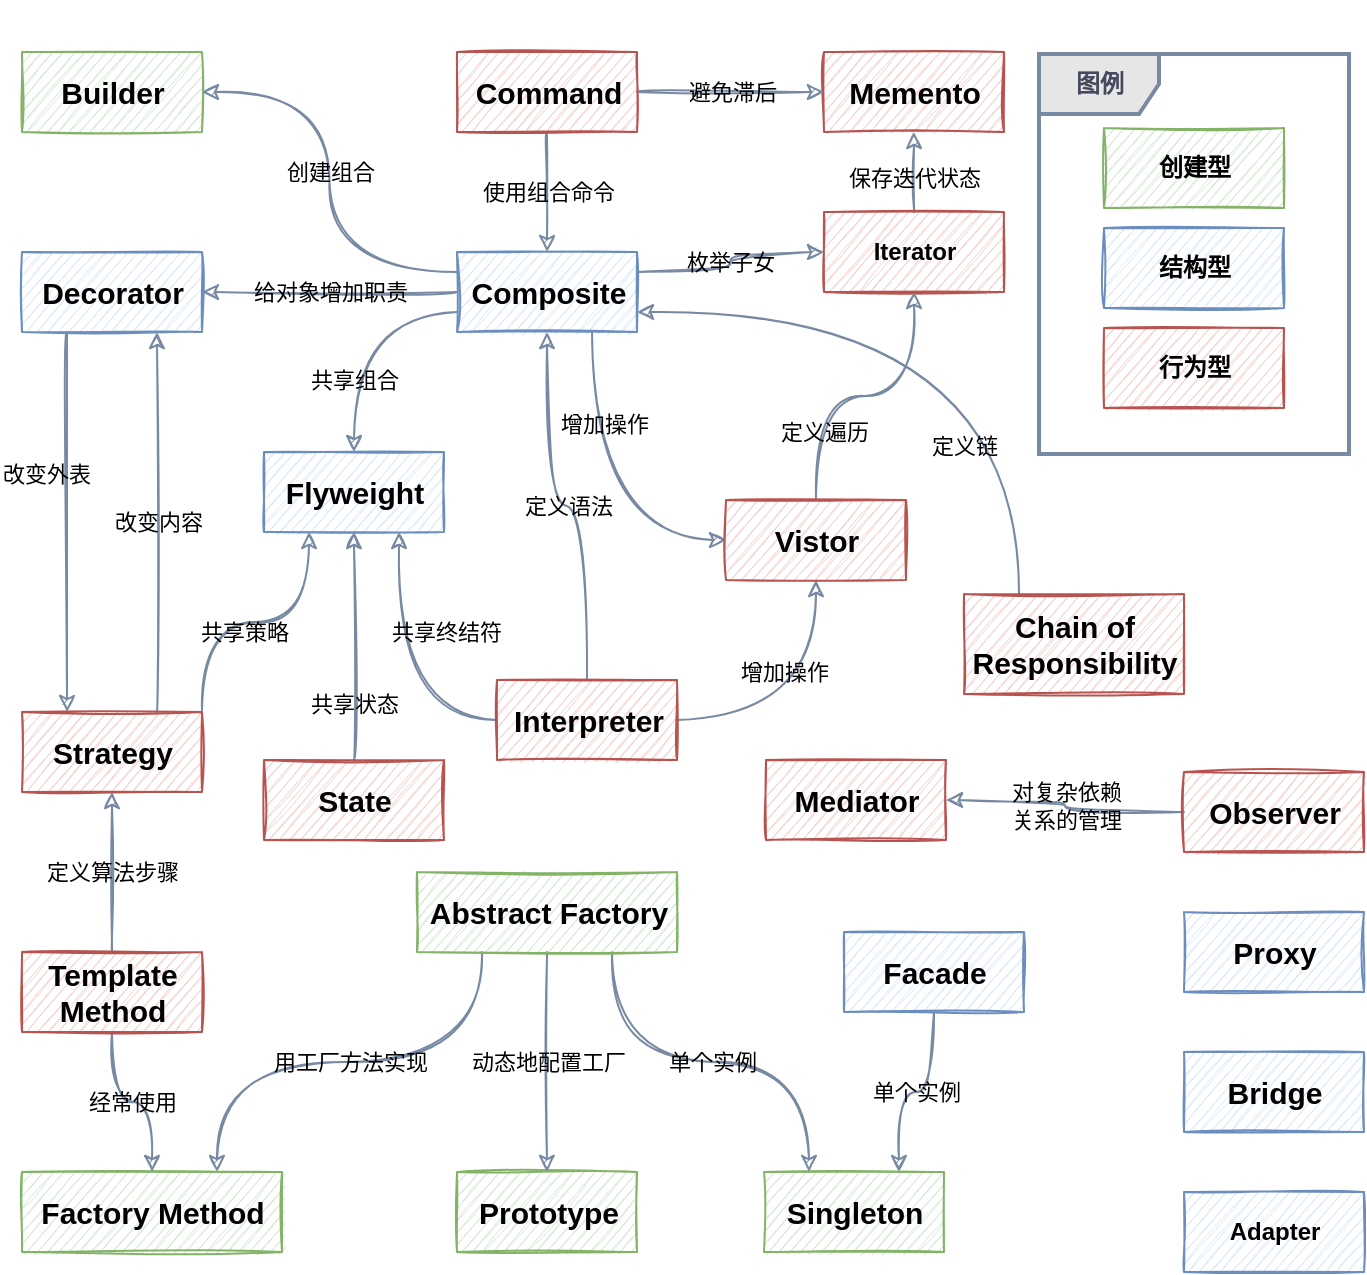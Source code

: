 <mxfile version="14.1.2" type="github">
  <diagram id="PviDzdVSxs4KkxoJmla6" name="Page-1">
    <mxGraphModel dx="1628" dy="1204" grid="1" gridSize="10" guides="1" tooltips="1" connect="1" arrows="1" fold="1" page="1" pageScale="1" pageWidth="827" pageHeight="1169" math="0" shadow="0">
      <root>
        <mxCell id="0" />
        <mxCell id="1" parent="0" />
        <mxCell id="KJfpyNSeo73ol-OsRhbV-1" value="&lt;span style=&quot;color: rgb(0, 0, 0); font-family: &amp;quot;arial&amp;quot;; font-size: 15px; font-style: normal; letter-spacing: normal; text-indent: 0px; text-transform: none; word-spacing: 0px; display: inline; float: none;&quot;&gt;Builder&lt;/span&gt;" style="html=1;fillColor=#d5e8d4;strokeColor=#82b366;sketch=1;labelBackgroundColor=none;fontStyle=1" vertex="1" parent="1">
          <mxGeometry x="-61" y="270" width="90" height="40" as="geometry" />
        </mxCell>
        <mxCell id="KJfpyNSeo73ol-OsRhbV-48" value="定义语法" style="edgeStyle=orthogonalEdgeStyle;curved=1;rounded=1;sketch=1;orthogonalLoop=1;jettySize=auto;html=1;exitX=0.5;exitY=0;exitDx=0;exitDy=0;entryX=0.5;entryY=1;entryDx=0;entryDy=0;labelBackgroundColor=none;strokeColor=#788AA3;fillColor=#B2C9AB;fontColor=#000000;" edge="1" parent="1" source="KJfpyNSeo73ol-OsRhbV-2" target="KJfpyNSeo73ol-OsRhbV-24">
          <mxGeometry relative="1" as="geometry" />
        </mxCell>
        <mxCell id="KJfpyNSeo73ol-OsRhbV-51" value="增加操作" style="edgeStyle=orthogonalEdgeStyle;curved=1;rounded=1;sketch=1;orthogonalLoop=1;jettySize=auto;html=1;labelBackgroundColor=none;strokeColor=#788AA3;fillColor=#B2C9AB;fontColor=#000000;" edge="1" parent="1" source="KJfpyNSeo73ol-OsRhbV-2" target="KJfpyNSeo73ol-OsRhbV-35">
          <mxGeometry x="0.341" y="16" relative="1" as="geometry">
            <mxPoint as="offset" />
          </mxGeometry>
        </mxCell>
        <mxCell id="KJfpyNSeo73ol-OsRhbV-52" value="共享终结符" style="edgeStyle=orthogonalEdgeStyle;curved=1;rounded=1;sketch=1;orthogonalLoop=1;jettySize=auto;html=1;exitX=0;exitY=0.5;exitDx=0;exitDy=0;entryX=0.75;entryY=1;entryDx=0;entryDy=0;labelBackgroundColor=none;strokeColor=#788AA3;fillColor=#B2C9AB;fontColor=#000000;" edge="1" parent="1" source="KJfpyNSeo73ol-OsRhbV-2" target="KJfpyNSeo73ol-OsRhbV-21">
          <mxGeometry x="0.301" y="-22" relative="1" as="geometry">
            <mxPoint x="1" as="offset" />
          </mxGeometry>
        </mxCell>
        <mxCell id="KJfpyNSeo73ol-OsRhbV-2" value="&lt;span style=&quot;color: rgb(0, 0, 0); font-family: &amp;quot;arial&amp;quot;; font-size: 15px; font-style: normal; letter-spacing: normal; text-indent: 0px; text-transform: none; word-spacing: 0px; display: inline; float: none;&quot;&gt;Interpreter&lt;/span&gt;" style="html=1;fillColor=#f8cecc;strokeColor=#b85450;sketch=1;labelBackgroundColor=none;fontStyle=1" vertex="1" parent="1">
          <mxGeometry x="176.5" y="584" width="90" height="40" as="geometry" />
        </mxCell>
        <mxCell id="KJfpyNSeo73ol-OsRhbV-3" value="Adapter" style="html=1;fillColor=#dae8fc;strokeColor=#6c8ebf;sketch=1;labelBackgroundColor=none;fontStyle=1" vertex="1" parent="1">
          <mxGeometry x="520" y="840" width="90" height="40" as="geometry" />
        </mxCell>
        <mxCell id="KJfpyNSeo73ol-OsRhbV-8" value="" style="group;labelBackgroundColor=none;fontStyle=1" vertex="1" connectable="0" parent="1">
          <mxGeometry x="455" y="244" width="155" height="250" as="geometry" />
        </mxCell>
        <mxCell id="KJfpyNSeo73ol-OsRhbV-70" value="" style="group" vertex="1" connectable="0" parent="KJfpyNSeo73ol-OsRhbV-8">
          <mxGeometry x="-7.5" y="27" width="155" height="200" as="geometry" />
        </mxCell>
        <mxCell id="KJfpyNSeo73ol-OsRhbV-7" value="图例" style="shape=umlFrame;whiteSpace=wrap;html=1;rounded=0;labelBackgroundColor=none;sketch=0;strokeColor=#788AA3;fontColor=#46495D;fontStyle=1;shadow=0;fillColor=#E6E6E6;strokeWidth=2;" vertex="1" parent="KJfpyNSeo73ol-OsRhbV-70">
          <mxGeometry width="155" height="200" as="geometry" />
        </mxCell>
        <mxCell id="KJfpyNSeo73ol-OsRhbV-5" value="行为型" style="html=1;fillColor=#f8cecc;strokeColor=#b85450;sketch=1;labelBackgroundColor=none;fontStyle=1" vertex="1" parent="KJfpyNSeo73ol-OsRhbV-70">
          <mxGeometry x="32.5" y="137" width="90" height="40" as="geometry" />
        </mxCell>
        <mxCell id="KJfpyNSeo73ol-OsRhbV-6" value="结构型" style="html=1;fillColor=#dae8fc;strokeColor=#6c8ebf;sketch=1;labelBackgroundColor=none;fontStyle=1" vertex="1" parent="KJfpyNSeo73ol-OsRhbV-70">
          <mxGeometry x="32.5" y="87" width="90" height="40" as="geometry" />
        </mxCell>
        <mxCell id="KJfpyNSeo73ol-OsRhbV-4" value="创建型" style="html=1;fillColor=#d5e8d4;strokeColor=#82b366;sketch=1;labelBackgroundColor=none;fontStyle=1" vertex="1" parent="KJfpyNSeo73ol-OsRhbV-70">
          <mxGeometry x="32.5" y="37" width="90" height="40" as="geometry" />
        </mxCell>
        <mxCell id="KJfpyNSeo73ol-OsRhbV-16" value="&lt;span style=&quot;color: rgb(0, 0, 0); font-family: &amp;quot;arial&amp;quot;; font-size: 15px; font-style: normal; letter-spacing: normal; text-indent: 0px; text-transform: none; word-spacing: 0px; display: inline; float: none;&quot;&gt;Singleton&lt;/span&gt;" style="html=1;fillColor=#d5e8d4;strokeColor=#82b366;sketch=1;labelBackgroundColor=none;fontStyle=1" vertex="1" parent="1">
          <mxGeometry x="310" y="830" width="90" height="40" as="geometry" />
        </mxCell>
        <mxCell id="KJfpyNSeo73ol-OsRhbV-17" value="&lt;span style=&quot;color: rgb(0, 0, 0); font-family: &amp;quot;arial&amp;quot;; font-size: 15px; font-style: normal; letter-spacing: normal; text-indent: 0px; text-transform: none; word-spacing: 0px; display: inline; float: none;&quot;&gt;Prototype&lt;/span&gt;" style="html=1;fillColor=#d5e8d4;strokeColor=#82b366;sketch=1;labelBackgroundColor=none;fontStyle=1" vertex="1" parent="1">
          <mxGeometry x="156.5" y="830" width="90" height="40" as="geometry" />
        </mxCell>
        <mxCell id="KJfpyNSeo73ol-OsRhbV-63" value="用工厂方法实现" style="edgeStyle=orthogonalEdgeStyle;curved=1;rounded=1;sketch=1;orthogonalLoop=1;jettySize=auto;html=1;exitX=0.25;exitY=1;exitDx=0;exitDy=0;entryX=0.75;entryY=0;entryDx=0;entryDy=0;labelBackgroundColor=none;startArrow=none;startFill=0;strokeColor=#788AA3;fillColor=#B2C9AB;fontColor=#000000;" edge="1" parent="1" source="KJfpyNSeo73ol-OsRhbV-18" target="KJfpyNSeo73ol-OsRhbV-19">
          <mxGeometry relative="1" as="geometry" />
        </mxCell>
        <mxCell id="KJfpyNSeo73ol-OsRhbV-64" value="动态地配置工厂" style="edgeStyle=orthogonalEdgeStyle;curved=1;rounded=1;sketch=1;orthogonalLoop=1;jettySize=auto;html=1;exitX=0.5;exitY=1;exitDx=0;exitDy=0;entryX=0.5;entryY=0;entryDx=0;entryDy=0;labelBackgroundColor=none;startArrow=none;startFill=0;strokeColor=#788AA3;fillColor=#B2C9AB;fontColor=#000000;" edge="1" parent="1" source="KJfpyNSeo73ol-OsRhbV-18" target="KJfpyNSeo73ol-OsRhbV-17">
          <mxGeometry relative="1" as="geometry" />
        </mxCell>
        <mxCell id="KJfpyNSeo73ol-OsRhbV-65" value="单个实例" style="edgeStyle=orthogonalEdgeStyle;curved=1;rounded=1;sketch=1;orthogonalLoop=1;jettySize=auto;html=1;exitX=0.75;exitY=1;exitDx=0;exitDy=0;labelBackgroundColor=none;startArrow=none;startFill=0;strokeColor=#788AA3;fillColor=#B2C9AB;fontColor=#000000;entryX=0.25;entryY=0;entryDx=0;entryDy=0;" edge="1" parent="1" source="KJfpyNSeo73ol-OsRhbV-18" target="KJfpyNSeo73ol-OsRhbV-16">
          <mxGeometry x="0.004" relative="1" as="geometry">
            <mxPoint as="offset" />
          </mxGeometry>
        </mxCell>
        <mxCell id="KJfpyNSeo73ol-OsRhbV-18" value="&lt;span style=&quot;color: rgb(0, 0, 0); font-family: &amp;quot;arial&amp;quot;; font-size: 15px; font-style: normal; letter-spacing: normal; text-indent: 0px; text-transform: none; word-spacing: 0px; display: inline; float: none;&quot;&gt;Abstract Factory&lt;/span&gt;" style="html=1;fillColor=#d5e8d4;strokeColor=#82b366;sketch=1;labelBackgroundColor=none;fontStyle=1" vertex="1" parent="1">
          <mxGeometry x="136.5" y="680" width="130" height="40" as="geometry" />
        </mxCell>
        <mxCell id="KJfpyNSeo73ol-OsRhbV-19" value="&lt;span style=&quot;color: rgb(0, 0, 0); font-family: &amp;quot;arial&amp;quot;; font-size: 15px; font-style: normal; letter-spacing: normal; text-indent: 0px; text-transform: none; word-spacing: 0px; display: inline; float: none;&quot;&gt;Factory Method&lt;/span&gt;" style="html=1;fillColor=#d5e8d4;strokeColor=#82b366;sketch=1;labelBackgroundColor=none;fontStyle=1;" vertex="1" parent="1">
          <mxGeometry x="-61" y="830" width="130" height="40" as="geometry" />
        </mxCell>
        <mxCell id="KJfpyNSeo73ol-OsRhbV-20" value="&lt;span style=&quot;color: rgb(0, 0, 0); font-family: &amp;quot;arial&amp;quot;; font-size: 15px; font-style: normal; letter-spacing: normal; text-indent: 0px; text-transform: none; word-spacing: 0px; display: inline; float: none;&quot;&gt;Proxy&lt;/span&gt;" style="html=1;fillColor=#dae8fc;strokeColor=#6c8ebf;sketch=1;labelBackgroundColor=none;fontStyle=1" vertex="1" parent="1">
          <mxGeometry x="520" y="700" width="90" height="40" as="geometry" />
        </mxCell>
        <mxCell id="KJfpyNSeo73ol-OsRhbV-21" value="&lt;span style=&quot;color: rgb(0, 0, 0); font-family: &amp;quot;arial&amp;quot;; font-size: 15px; font-style: normal; letter-spacing: normal; text-indent: 0px; text-transform: none; word-spacing: 0px; display: inline; float: none;&quot;&gt;Flyweight&lt;/span&gt;" style="html=1;fillColor=#dae8fc;strokeColor=#6c8ebf;sketch=1;labelBackgroundColor=none;fontStyle=1" vertex="1" parent="1">
          <mxGeometry x="60" y="470" width="90" height="40" as="geometry" />
        </mxCell>
        <mxCell id="KJfpyNSeo73ol-OsRhbV-66" value="单个实例" style="edgeStyle=orthogonalEdgeStyle;curved=1;rounded=1;sketch=1;orthogonalLoop=1;jettySize=auto;html=1;exitX=0.5;exitY=1;exitDx=0;exitDy=0;entryX=0.75;entryY=0;entryDx=0;entryDy=0;labelBackgroundColor=none;startArrow=none;startFill=0;strokeColor=#788AA3;fillColor=#B2C9AB;fontColor=#000000;" edge="1" parent="1" source="KJfpyNSeo73ol-OsRhbV-22" target="KJfpyNSeo73ol-OsRhbV-16">
          <mxGeometry relative="1" as="geometry" />
        </mxCell>
        <mxCell id="KJfpyNSeo73ol-OsRhbV-22" value="&lt;span style=&quot;color: rgb(0, 0, 0); font-family: &amp;quot;arial&amp;quot;; font-size: 15px; font-style: normal; letter-spacing: normal; text-indent: 0px; text-transform: none; word-spacing: 0px; display: inline; float: none;&quot;&gt;Facade&lt;/span&gt;" style="html=1;fillColor=#dae8fc;strokeColor=#6c8ebf;sketch=1;labelBackgroundColor=none;fontStyle=1" vertex="1" parent="1">
          <mxGeometry x="350" y="710" width="90" height="40" as="geometry" />
        </mxCell>
        <mxCell id="KJfpyNSeo73ol-OsRhbV-56" value="改变外表" style="edgeStyle=orthogonalEdgeStyle;curved=1;rounded=1;sketch=1;orthogonalLoop=1;jettySize=auto;html=1;exitX=0.25;exitY=1;exitDx=0;exitDy=0;entryX=0.25;entryY=0;entryDx=0;entryDy=0;labelBackgroundColor=none;strokeColor=#788AA3;fillColor=#B2C9AB;fontColor=#000000;" edge="1" parent="1" source="KJfpyNSeo73ol-OsRhbV-23" target="KJfpyNSeo73ol-OsRhbV-34">
          <mxGeometry x="-0.254" y="-11" relative="1" as="geometry">
            <mxPoint as="offset" />
          </mxGeometry>
        </mxCell>
        <mxCell id="KJfpyNSeo73ol-OsRhbV-23" value="&lt;span style=&quot;color: rgb(0, 0, 0); font-family: &amp;quot;arial&amp;quot;; font-size: 15px; font-style: normal; letter-spacing: normal; text-indent: 0px; text-transform: none; word-spacing: 0px; display: inline; float: none;&quot;&gt;Decorator&lt;/span&gt;" style="html=1;fillColor=#dae8fc;strokeColor=#6c8ebf;sketch=1;labelBackgroundColor=none;fontStyle=1" vertex="1" parent="1">
          <mxGeometry x="-61" y="370" width="90" height="40" as="geometry" />
        </mxCell>
        <mxCell id="KJfpyNSeo73ol-OsRhbV-38" value="枚举子女" style="edgeStyle=orthogonalEdgeStyle;curved=1;rounded=1;sketch=1;orthogonalLoop=1;jettySize=auto;html=1;exitX=1;exitY=0.25;exitDx=0;exitDy=0;strokeColor=#788AA3;fillColor=#B2C9AB;fontColor=#000000;labelBackgroundColor=none;" edge="1" parent="1" source="KJfpyNSeo73ol-OsRhbV-24" target="KJfpyNSeo73ol-OsRhbV-29">
          <mxGeometry relative="1" as="geometry" />
        </mxCell>
        <mxCell id="KJfpyNSeo73ol-OsRhbV-39" value="创建组合" style="edgeStyle=orthogonalEdgeStyle;curved=1;rounded=1;sketch=1;orthogonalLoop=1;jettySize=auto;html=1;exitX=0;exitY=0.25;exitDx=0;exitDy=0;entryX=1;entryY=0.5;entryDx=0;entryDy=0;labelBackgroundColor=none;strokeColor=#788AA3;fillColor=#B2C9AB;fontColor=#000000;" edge="1" parent="1" source="KJfpyNSeo73ol-OsRhbV-24" target="KJfpyNSeo73ol-OsRhbV-1">
          <mxGeometry x="0.046" relative="1" as="geometry">
            <mxPoint as="offset" />
          </mxGeometry>
        </mxCell>
        <mxCell id="KJfpyNSeo73ol-OsRhbV-47" value="共享组合" style="edgeStyle=orthogonalEdgeStyle;curved=1;rounded=1;sketch=1;orthogonalLoop=1;jettySize=auto;html=1;exitX=0;exitY=0.75;exitDx=0;exitDy=0;entryX=0.5;entryY=0;entryDx=0;entryDy=0;labelBackgroundColor=none;strokeColor=#788AA3;fillColor=#B2C9AB;fontColor=#000000;" edge="1" parent="1" source="KJfpyNSeo73ol-OsRhbV-24" target="KJfpyNSeo73ol-OsRhbV-21">
          <mxGeometry x="0.408" relative="1" as="geometry">
            <mxPoint as="offset" />
          </mxGeometry>
        </mxCell>
        <mxCell id="KJfpyNSeo73ol-OsRhbV-50" value="增加操作" style="edgeStyle=orthogonalEdgeStyle;curved=1;rounded=1;sketch=1;orthogonalLoop=1;jettySize=auto;html=1;exitX=0.75;exitY=1;exitDx=0;exitDy=0;entryX=0;entryY=0.5;entryDx=0;entryDy=0;labelBackgroundColor=none;strokeColor=#788AA3;fillColor=#B2C9AB;fontColor=#000000;" edge="1" parent="1" source="KJfpyNSeo73ol-OsRhbV-24" target="KJfpyNSeo73ol-OsRhbV-35">
          <mxGeometry x="-0.47" y="6" relative="1" as="geometry">
            <mxPoint as="offset" />
          </mxGeometry>
        </mxCell>
        <mxCell id="KJfpyNSeo73ol-OsRhbV-55" value="给对象增加职责" style="edgeStyle=orthogonalEdgeStyle;curved=1;rounded=1;sketch=1;orthogonalLoop=1;jettySize=auto;html=1;exitX=0;exitY=0.5;exitDx=0;exitDy=0;labelBackgroundColor=none;strokeColor=#788AA3;fillColor=#B2C9AB;fontColor=#000000;" edge="1" parent="1" source="KJfpyNSeo73ol-OsRhbV-24" target="KJfpyNSeo73ol-OsRhbV-23">
          <mxGeometry relative="1" as="geometry" />
        </mxCell>
        <mxCell id="KJfpyNSeo73ol-OsRhbV-24" value="&lt;span style=&quot;color: rgb(0, 0, 0); font-family: &amp;quot;arial&amp;quot;; font-size: 15px; font-style: normal; letter-spacing: normal; text-indent: 0px; text-transform: none; word-spacing: 0px; display: inline; float: none;&quot;&gt;Composite&lt;/span&gt;" style="html=1;fillColor=#dae8fc;strokeColor=#6c8ebf;sketch=1;labelBackgroundColor=none;fontStyle=1" vertex="1" parent="1">
          <mxGeometry x="156.5" y="370" width="90" height="40" as="geometry" />
        </mxCell>
        <mxCell id="KJfpyNSeo73ol-OsRhbV-25" value="&lt;span style=&quot;color: rgb(0, 0, 0); font-family: &amp;quot;arial&amp;quot;; font-size: 15px; font-style: normal; letter-spacing: normal; text-indent: 0px; text-transform: none; word-spacing: 0px; display: inline; float: none;&quot;&gt;Bridge&lt;/span&gt;" style="html=1;fillColor=#dae8fc;strokeColor=#6c8ebf;sketch=1;labelBackgroundColor=none;fontStyle=1" vertex="1" parent="1">
          <mxGeometry x="520" y="770" width="90" height="40" as="geometry" />
        </mxCell>
        <mxCell id="KJfpyNSeo73ol-OsRhbV-61" value="定义算法步骤" style="edgeStyle=orthogonalEdgeStyle;curved=1;rounded=1;sketch=1;orthogonalLoop=1;jettySize=auto;html=1;exitX=0.5;exitY=0;exitDx=0;exitDy=0;labelBackgroundColor=none;startArrow=none;startFill=0;strokeColor=#788AA3;fillColor=#B2C9AB;fontColor=#000000;" edge="1" parent="1" source="KJfpyNSeo73ol-OsRhbV-26" target="KJfpyNSeo73ol-OsRhbV-34">
          <mxGeometry relative="1" as="geometry" />
        </mxCell>
        <mxCell id="KJfpyNSeo73ol-OsRhbV-62" value="经常使用" style="edgeStyle=orthogonalEdgeStyle;curved=1;rounded=1;sketch=1;orthogonalLoop=1;jettySize=auto;html=1;exitX=0.5;exitY=1;exitDx=0;exitDy=0;entryX=0.5;entryY=0;entryDx=0;entryDy=0;labelBackgroundColor=none;startArrow=none;startFill=0;strokeColor=#788AA3;fillColor=#B2C9AB;fontColor=#000000;" edge="1" parent="1" source="KJfpyNSeo73ol-OsRhbV-26" target="KJfpyNSeo73ol-OsRhbV-19">
          <mxGeometry relative="1" as="geometry" />
        </mxCell>
        <mxCell id="KJfpyNSeo73ol-OsRhbV-26" value="&lt;div&gt;&lt;span style=&quot;color: rgb(0, 0, 0); font-family: &amp;quot;arial&amp;quot;; font-size: 15px; font-style: normal; letter-spacing: normal; text-indent: 0px; text-transform: none; word-spacing: 0px; display: inline; float: none;&quot;&gt;Template&lt;/span&gt;&lt;/div&gt;&lt;div&gt;&lt;span style=&quot;color: rgb(0, 0, 0); font-family: &amp;quot;arial&amp;quot;; font-size: 15px; font-style: normal; letter-spacing: normal; text-indent: 0px; text-transform: none; word-spacing: 0px; display: inline; float: none;&quot;&gt;Method&lt;/span&gt;&lt;/div&gt;" style="html=1;fillColor=#f8cecc;strokeColor=#b85450;sketch=1;labelBackgroundColor=none;fontStyle=1" vertex="1" parent="1">
          <mxGeometry x="-61" y="720" width="90" height="40" as="geometry" />
        </mxCell>
        <mxCell id="KJfpyNSeo73ol-OsRhbV-68" value="定义链" style="edgeStyle=orthogonalEdgeStyle;curved=1;rounded=1;sketch=1;orthogonalLoop=1;jettySize=auto;html=1;exitX=0.25;exitY=0;exitDx=0;exitDy=0;entryX=1;entryY=0.75;entryDx=0;entryDy=0;labelBackgroundColor=none;startArrow=none;startFill=0;strokeColor=#788AA3;fillColor=#B2C9AB;fontColor=#000000;" edge="1" parent="1" source="KJfpyNSeo73ol-OsRhbV-27" target="KJfpyNSeo73ol-OsRhbV-24">
          <mxGeometry x="-0.55" y="28" relative="1" as="geometry">
            <mxPoint as="offset" />
          </mxGeometry>
        </mxCell>
        <mxCell id="KJfpyNSeo73ol-OsRhbV-27" value="&lt;div&gt;&lt;span style=&quot;color: rgb(0, 0, 0); font-family: &amp;quot;arial&amp;quot;; font-size: 15px; font-style: normal; letter-spacing: normal; text-indent: 0px; text-transform: none; word-spacing: 0px; display: inline; float: none;&quot;&gt;Chain of &lt;br&gt;&lt;/span&gt;&lt;/div&gt;&lt;div&gt;&lt;span style=&quot;color: rgb(0, 0, 0); font-family: &amp;quot;arial&amp;quot;; font-size: 15px; font-style: normal; letter-spacing: normal; text-indent: 0px; text-transform: none; word-spacing: 0px; display: inline; float: none;&quot;&gt;Responsibility&lt;/span&gt;&lt;/div&gt;" style="html=1;fillColor=#f8cecc;strokeColor=#b85450;sketch=1;labelBackgroundColor=none;fontStyle=1" vertex="1" parent="1">
          <mxGeometry x="410" y="541" width="110" height="50" as="geometry" />
        </mxCell>
        <mxCell id="KJfpyNSeo73ol-OsRhbV-28" value="&lt;span style=&quot;color: rgb(0, 0, 0); font-family: &amp;quot;arial&amp;quot;; font-size: 15px; font-style: normal; letter-spacing: normal; text-indent: 0px; text-transform: none; word-spacing: 0px; display: inline; float: none;&quot;&gt;Memento&lt;/span&gt;" style="html=1;fillColor=#f8cecc;strokeColor=#b85450;sketch=1;labelBackgroundColor=none;fontStyle=1" vertex="1" parent="1">
          <mxGeometry x="340" y="270" width="90" height="40" as="geometry" />
        </mxCell>
        <mxCell id="KJfpyNSeo73ol-OsRhbV-40" value="保存迭代状态" style="edgeStyle=orthogonalEdgeStyle;curved=1;rounded=1;sketch=1;orthogonalLoop=1;jettySize=auto;html=1;labelBackgroundColor=none;strokeColor=#788AA3;fillColor=#B2C9AB;fontColor=#000000;" edge="1" parent="1" source="KJfpyNSeo73ol-OsRhbV-29" target="KJfpyNSeo73ol-OsRhbV-28">
          <mxGeometry x="-0.125" relative="1" as="geometry">
            <mxPoint as="offset" />
          </mxGeometry>
        </mxCell>
        <mxCell id="KJfpyNSeo73ol-OsRhbV-29" value="Iterator" style="html=1;fillColor=#f8cecc;strokeColor=#b85450;sketch=1;labelBackgroundColor=none;fontStyle=1" vertex="1" parent="1">
          <mxGeometry x="340" y="350" width="90" height="40" as="geometry" />
        </mxCell>
        <mxCell id="KJfpyNSeo73ol-OsRhbV-30" value="&lt;span style=&quot;color: rgb(0, 0, 0); font-family: &amp;quot;arial&amp;quot;; font-size: 15px; font-style: normal; letter-spacing: normal; text-indent: 0px; text-transform: none; word-spacing: 0px; display: inline; float: none;&quot;&gt;Mediator&lt;/span&gt;" style="html=1;fillColor=#f8cecc;strokeColor=#b85450;sketch=1;labelBackgroundColor=none;fontStyle=1" vertex="1" parent="1">
          <mxGeometry x="311" y="624" width="90" height="40" as="geometry" />
        </mxCell>
        <mxCell id="KJfpyNSeo73ol-OsRhbV-41" value="避免滞后" style="edgeStyle=orthogonalEdgeStyle;curved=1;rounded=1;sketch=1;orthogonalLoop=1;jettySize=auto;html=1;labelBackgroundColor=none;strokeColor=#788AA3;fillColor=#B2C9AB;fontColor=#000000;" edge="1" parent="1" source="KJfpyNSeo73ol-OsRhbV-31" target="KJfpyNSeo73ol-OsRhbV-28">
          <mxGeometry relative="1" as="geometry" />
        </mxCell>
        <mxCell id="KJfpyNSeo73ol-OsRhbV-42" value="使用组合命令" style="edgeStyle=orthogonalEdgeStyle;curved=1;rounded=1;sketch=1;orthogonalLoop=1;jettySize=auto;html=1;labelBackgroundColor=none;strokeColor=#788AA3;fillColor=#B2C9AB;fontColor=#000000;" edge="1" parent="1" source="KJfpyNSeo73ol-OsRhbV-31" target="KJfpyNSeo73ol-OsRhbV-24">
          <mxGeometry relative="1" as="geometry" />
        </mxCell>
        <mxCell id="KJfpyNSeo73ol-OsRhbV-31" value="&lt;span style=&quot;color: rgb(0, 0, 0); font-family: &amp;quot;arial&amp;quot;; font-size: 15px; font-style: normal; letter-spacing: normal; text-indent: 0px; text-transform: none; word-spacing: 0px; display: inline; float: none;&quot;&gt;Command&lt;/span&gt;" style="html=1;fillColor=#f8cecc;strokeColor=#b85450;sketch=1;labelBackgroundColor=none;fontStyle=1" vertex="1" parent="1">
          <mxGeometry x="156.5" y="270" width="90" height="40" as="geometry" />
        </mxCell>
        <mxCell id="KJfpyNSeo73ol-OsRhbV-67" value="&lt;div&gt;对复杂依赖&lt;/div&gt;&lt;div&gt;关系的管理&lt;br&gt;&lt;/div&gt;" style="edgeStyle=orthogonalEdgeStyle;curved=1;rounded=1;sketch=1;orthogonalLoop=1;jettySize=auto;html=1;exitX=0;exitY=0.5;exitDx=0;exitDy=0;entryX=1;entryY=0.5;entryDx=0;entryDy=0;labelBackgroundColor=none;startArrow=none;startFill=0;strokeColor=#788AA3;fillColor=#B2C9AB;fontColor=#000000;" edge="1" parent="1" source="KJfpyNSeo73ol-OsRhbV-32" target="KJfpyNSeo73ol-OsRhbV-30">
          <mxGeometry relative="1" as="geometry" />
        </mxCell>
        <mxCell id="KJfpyNSeo73ol-OsRhbV-32" value="&lt;span style=&quot;color: rgb(0, 0, 0); font-family: &amp;quot;arial&amp;quot;; font-size: 15px; font-style: normal; letter-spacing: normal; text-indent: 0px; text-transform: none; word-spacing: 0px; display: inline; float: none;&quot;&gt;Observer&lt;/span&gt;" style="html=1;fillColor=#f8cecc;strokeColor=#b85450;sketch=1;labelBackgroundColor=none;fontStyle=1" vertex="1" parent="1">
          <mxGeometry x="520" y="630" width="90" height="40" as="geometry" />
        </mxCell>
        <mxCell id="KJfpyNSeo73ol-OsRhbV-53" value="共享状态" style="edgeStyle=orthogonalEdgeStyle;curved=1;rounded=1;sketch=1;orthogonalLoop=1;jettySize=auto;html=1;exitX=0.5;exitY=0;exitDx=0;exitDy=0;labelBackgroundColor=none;strokeColor=#788AA3;fillColor=#B2C9AB;fontColor=#000000;" edge="1" parent="1" source="KJfpyNSeo73ol-OsRhbV-33" target="KJfpyNSeo73ol-OsRhbV-21">
          <mxGeometry x="-0.5" relative="1" as="geometry">
            <mxPoint as="offset" />
          </mxGeometry>
        </mxCell>
        <mxCell id="KJfpyNSeo73ol-OsRhbV-33" value="&lt;span style=&quot;color: rgb(0, 0, 0); font-family: &amp;quot;arial&amp;quot;; font-size: 15px; font-style: normal; letter-spacing: normal; text-indent: 0px; text-transform: none; word-spacing: 0px; display: inline; float: none;&quot;&gt;State&lt;/span&gt;" style="html=1;fillColor=#f8cecc;strokeColor=#b85450;sketch=1;labelBackgroundColor=none;fontStyle=1" vertex="1" parent="1">
          <mxGeometry x="60" y="624" width="90" height="40" as="geometry" />
        </mxCell>
        <mxCell id="KJfpyNSeo73ol-OsRhbV-58" value="改变内容" style="edgeStyle=orthogonalEdgeStyle;curved=1;rounded=1;sketch=1;orthogonalLoop=1;jettySize=auto;html=1;exitX=0.75;exitY=0;exitDx=0;exitDy=0;entryX=0.75;entryY=1;entryDx=0;entryDy=0;labelBackgroundColor=none;startArrow=none;startFill=0;strokeColor=#788AA3;fillColor=#B2C9AB;fontColor=#000000;" edge="1" parent="1" source="KJfpyNSeo73ol-OsRhbV-34" target="KJfpyNSeo73ol-OsRhbV-23">
          <mxGeometry relative="1" as="geometry" />
        </mxCell>
        <mxCell id="KJfpyNSeo73ol-OsRhbV-59" value="共享策略" style="edgeStyle=orthogonalEdgeStyle;curved=1;rounded=1;sketch=1;orthogonalLoop=1;jettySize=auto;html=1;exitX=1;exitY=0;exitDx=0;exitDy=0;entryX=0.25;entryY=1;entryDx=0;entryDy=0;labelBackgroundColor=none;startArrow=none;startFill=0;strokeColor=#788AA3;fillColor=#B2C9AB;fontColor=#000000;" edge="1" parent="1" source="KJfpyNSeo73ol-OsRhbV-34" target="KJfpyNSeo73ol-OsRhbV-21">
          <mxGeometry x="-0.08" y="-5" relative="1" as="geometry">
            <mxPoint as="offset" />
          </mxGeometry>
        </mxCell>
        <mxCell id="KJfpyNSeo73ol-OsRhbV-34" value="&lt;span style=&quot;color: rgb(0, 0, 0); font-family: &amp;quot;arial&amp;quot;; font-size: 15px; font-style: normal; letter-spacing: normal; text-indent: 0px; text-transform: none; word-spacing: 0px; display: inline; float: none;&quot;&gt;Strategy&lt;/span&gt;" style="html=1;fillColor=#f8cecc;strokeColor=#b85450;sketch=1;labelBackgroundColor=none;fontStyle=1" vertex="1" parent="1">
          <mxGeometry x="-61" y="600" width="90" height="40" as="geometry" />
        </mxCell>
        <mxCell id="KJfpyNSeo73ol-OsRhbV-49" value="定义遍历" style="edgeStyle=orthogonalEdgeStyle;curved=1;rounded=1;sketch=1;orthogonalLoop=1;jettySize=auto;html=1;exitX=0.5;exitY=0;exitDx=0;exitDy=0;labelBackgroundColor=none;strokeColor=#788AA3;fillColor=#B2C9AB;fontColor=#000000;" edge="1" parent="1" source="KJfpyNSeo73ol-OsRhbV-35" target="KJfpyNSeo73ol-OsRhbV-29">
          <mxGeometry x="-0.558" y="-4" relative="1" as="geometry">
            <mxPoint as="offset" />
          </mxGeometry>
        </mxCell>
        <mxCell id="KJfpyNSeo73ol-OsRhbV-35" value="&lt;span style=&quot;color: rgb(0, 0, 0); font-family: &amp;quot;arial&amp;quot;; font-size: 15px; font-style: normal; letter-spacing: normal; text-indent: 0px; text-transform: none; word-spacing: 0px; display: inline; float: none;&quot;&gt;Vistor&lt;/span&gt;" style="html=1;fillColor=#f8cecc;strokeColor=#b85450;sketch=1;labelBackgroundColor=none;fontStyle=1" vertex="1" parent="1">
          <mxGeometry x="291" y="494" width="90" height="40" as="geometry" />
        </mxCell>
      </root>
    </mxGraphModel>
  </diagram>
</mxfile>
